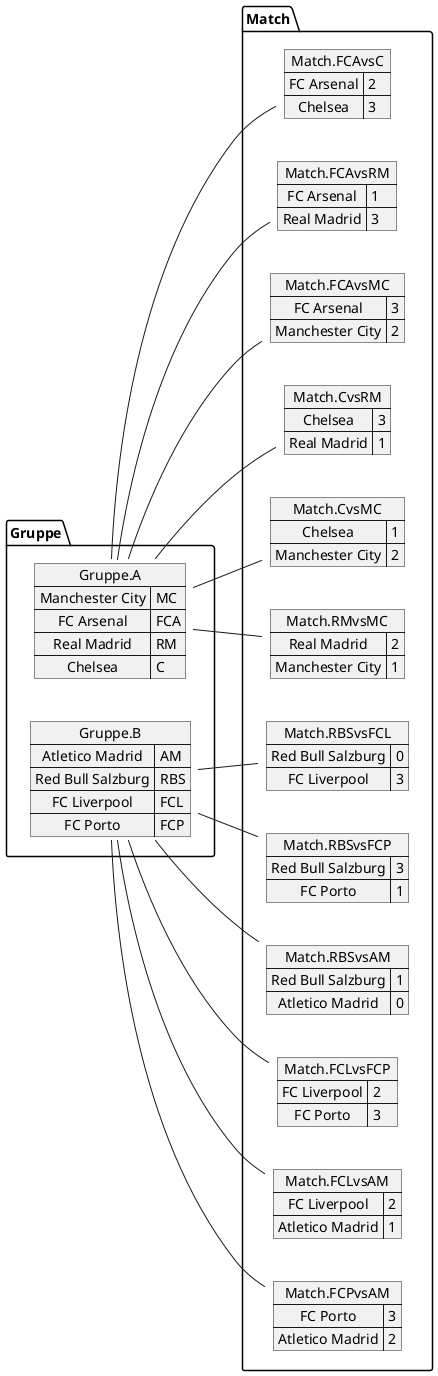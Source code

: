 @startuml TestGPTournament2.png
left to right direction

map Gruppe.A {
Manchester City=>MC
FC Arsenal=>FCA
Real Madrid=>RM
Chelsea=>C
}

map Gruppe.B {
Atletico Madrid=>AM
Red Bull Salzburg=>RBS
FC Liverpool=>FCL
FC Porto=>FCP
}
map Match.FCAvsC {
FC Arsenal => 2
Chelsea => 3
}

map Match.FCAvsRM {
FC Arsenal => 1
Real Madrid => 3
}

map Match.FCAvsMC {
FC Arsenal => 3
Manchester City => 2
}

map Match.CvsRM {
Chelsea => 3
Real Madrid => 1
}

map Match.CvsMC {
Chelsea => 1
Manchester City => 2
}

map Match.RMvsMC {
Real Madrid => 2
Manchester City => 1
}
map Match.RBSvsFCL {
Red Bull Salzburg => 0
FC Liverpool => 3
}

map Match.RBSvsFCP {
Red Bull Salzburg => 3
FC Porto => 1
}

map Match.RBSvsAM {
Red Bull Salzburg => 1
Atletico Madrid => 0
}

map Match.FCLvsFCP {
FC Liverpool => 2
FC Porto => 3
}

map Match.FCLvsAM {
FC Liverpool => 2
Atletico Madrid => 1
}

map Match.FCPvsAM {
FC Porto => 3
Atletico Madrid => 2
}
Gruppe.A -- Match.FCAvsC
Gruppe.A -- Match.FCAvsRM
Gruppe.A -- Match.FCAvsMC
Gruppe.A -- Match.CvsRM
Gruppe.A -- Match.CvsMC
Gruppe.A -- Match.RMvsMC
Gruppe.B -- Match.RBSvsFCL
Gruppe.B -- Match.RBSvsFCP
Gruppe.B -- Match.RBSvsAM
Gruppe.B -- Match.FCLvsFCP
Gruppe.B -- Match.FCLvsAM
Gruppe.B -- Match.FCPvsAM

@enduml
